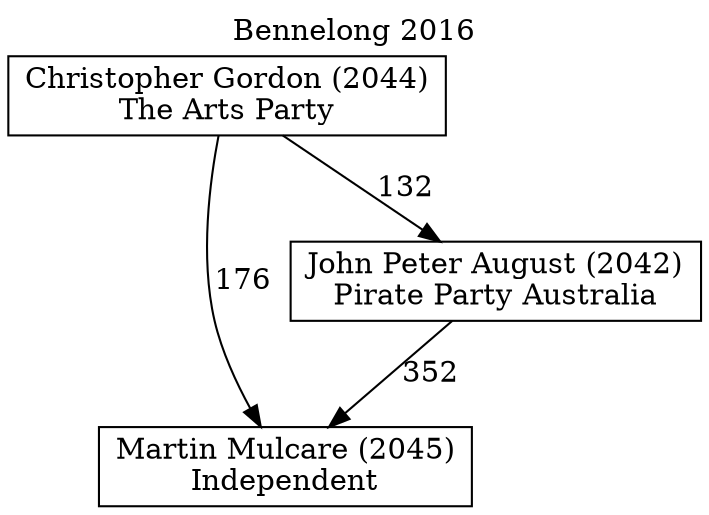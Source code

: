 // House preference flow
digraph "Martin Mulcare (2045)_Bennelong_2016" {
	graph [label="Bennelong 2016" labelloc=t mclimit=10]
	node [shape=box]
	"Martin Mulcare (2045)" [label="Martin Mulcare (2045)
Independent"]
	"John Peter August (2042)" [label="John Peter August (2042)
Pirate Party Australia"]
	"Christopher Gordon (2044)" [label="Christopher Gordon (2044)
The Arts Party"]
	"John Peter August (2042)" -> "Martin Mulcare (2045)" [label=352]
	"Christopher Gordon (2044)" -> "John Peter August (2042)" [label=132]
	"Christopher Gordon (2044)" -> "Martin Mulcare (2045)" [label=176]
}
